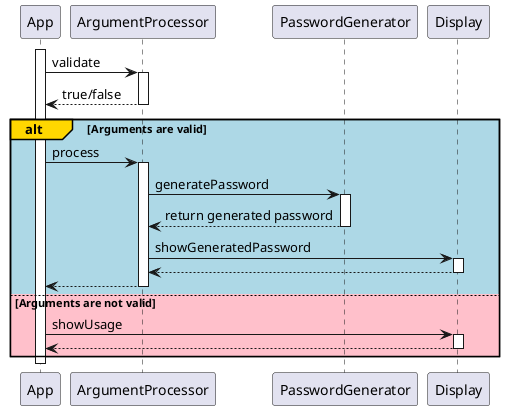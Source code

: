 @startuml
participant App as app
participant ArgumentProcessor as argumentProcessor
participant PasswordGenerator as passwordGenerator
participant Display as display

activate app


app -> argumentProcessor: validate
activate argumentProcessor
app <-- argumentProcessor: true/false
deactivate argumentProcessor

alt#Gold #LightBlue Arguments are valid
    app -> argumentProcessor: process
    activate argumentProcessor
    argumentProcessor -> passwordGenerator: generatePassword
    activate passwordGenerator
    argumentProcessor <-- passwordGenerator: return generated password
    deactivate passwordGenerator
    argumentProcessor -> display: showGeneratedPassword
    activate display
    argumentProcessor <-- display
    deactivate display
    app <-- argumentProcessor
    deactivate argumentProcessor
else #Pink Arguments are not valid
    app -> display: showUsage
    activate display
    app <-- display
    deactivate display
end

deactivate app
@enduml